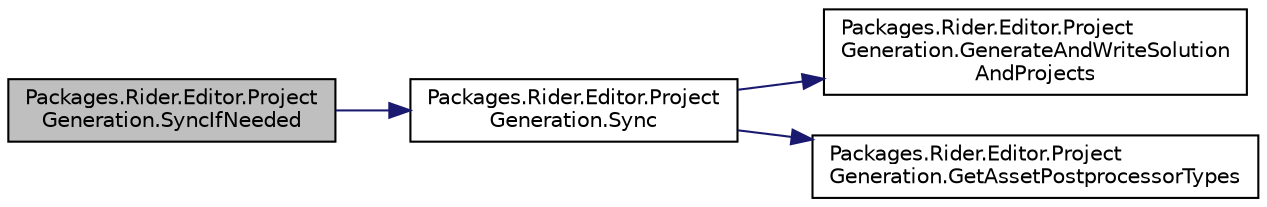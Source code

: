 digraph "Packages.Rider.Editor.ProjectGeneration.SyncIfNeeded"
{
 // LATEX_PDF_SIZE
  edge [fontname="Helvetica",fontsize="10",labelfontname="Helvetica",labelfontsize="10"];
  node [fontname="Helvetica",fontsize="10",shape=record];
  rankdir="LR";
  Node1 [label="Packages.Rider.Editor.Project\lGeneration.SyncIfNeeded",height=0.2,width=0.4,color="black", fillcolor="grey75", style="filled", fontcolor="black",tooltip="Syncs the scripting solution if any affected files are relevant."];
  Node1 -> Node2 [color="midnightblue",fontsize="10",style="solid",fontname="Helvetica"];
  Node2 [label="Packages.Rider.Editor.Project\lGeneration.Sync",height=0.2,width=0.4,color="black", fillcolor="white", style="filled",URL="$class_packages_1_1_rider_1_1_editor_1_1_project_generation.html#a7df4c31a74fb47f70fb901fc0e93b8a2",tooltip=" "];
  Node2 -> Node3 [color="midnightblue",fontsize="10",style="solid",fontname="Helvetica"];
  Node3 [label="Packages.Rider.Editor.Project\lGeneration.GenerateAndWriteSolution\lAndProjects",height=0.2,width=0.4,color="black", fillcolor="white", style="filled",URL="$class_packages_1_1_rider_1_1_editor_1_1_project_generation.html#a98c773d55e6fc95774f6eb998a8c2ff8",tooltip=" "];
  Node2 -> Node4 [color="midnightblue",fontsize="10",style="solid",fontname="Helvetica"];
  Node4 [label="Packages.Rider.Editor.Project\lGeneration.GetAssetPostprocessorTypes",height=0.2,width=0.4,color="black", fillcolor="white", style="filled",URL="$class_packages_1_1_rider_1_1_editor_1_1_project_generation.html#ac24c22229cbee20613cc74b282edf1f0",tooltip=" "];
}

